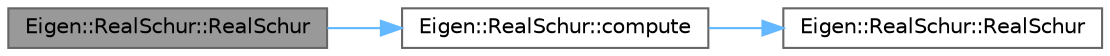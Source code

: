 digraph "Eigen::RealSchur::RealSchur"
{
 // LATEX_PDF_SIZE
  bgcolor="transparent";
  edge [fontname=Helvetica,fontsize=10,labelfontname=Helvetica,labelfontsize=10];
  node [fontname=Helvetica,fontsize=10,shape=box,height=0.2,width=0.4];
  rankdir="LR";
  Node1 [id="Node000001",label="Eigen::RealSchur::RealSchur",height=0.2,width=0.4,color="gray40", fillcolor="grey60", style="filled", fontcolor="black",tooltip="Constructor; computes real Schur decomposition of given matrix."];
  Node1 -> Node2 [id="edge1_Node000001_Node000002",color="steelblue1",style="solid",tooltip=" "];
  Node2 [id="Node000002",label="Eigen::RealSchur::compute",height=0.2,width=0.4,color="grey40", fillcolor="white", style="filled",URL="$class_eigen_1_1_real_schur.html#a30443e93bf63f690c792196754ab5a58",tooltip="Computes Schur decomposition of given matrix."];
  Node2 -> Node3 [id="edge2_Node000002_Node000003",color="steelblue1",style="solid",tooltip=" "];
  Node3 [id="Node000003",label="Eigen::RealSchur::RealSchur",height=0.2,width=0.4,color="grey40", fillcolor="white", style="filled",URL="$class_eigen_1_1_real_schur.html#a826c83e2f1d4c8332606a14ea121ff5f",tooltip="Default constructor."];
}
